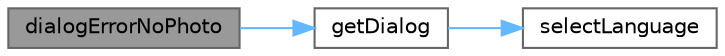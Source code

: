 digraph "dialogErrorNoPhoto"
{
 // LATEX_PDF_SIZE
  bgcolor="transparent";
  edge [fontname=Helvetica,fontsize=10,labelfontname=Helvetica,labelfontsize=10];
  node [fontname=Helvetica,fontsize=10,shape=box,height=0.2,width=0.4];
  rankdir="LR";
  Node1 [label="dialogErrorNoPhoto",height=0.2,width=0.4,color="gray40", fillcolor="grey60", style="filled", fontcolor="black",tooltip="Функция получения текста ошибки отсутствия фото"];
  Node1 -> Node2 [color="steelblue1",style="solid"];
  Node2 [label="getDialog",height=0.2,width=0.4,color="grey40", fillcolor="white", style="filled",URL="$dialogs_8h.html#aa61017178f7b6622a86a4889335ff700",tooltip="Функция получения диалога"];
  Node2 -> Node3 [color="steelblue1",style="solid"];
  Node3 [label="selectLanguage",height=0.2,width=0.4,color="grey40", fillcolor="white", style="filled",URL="$dialogs_8h.html#aceddf3376fac8a9ad9c1e7f72be6d818",tooltip="Функция получения диалога"];
}
